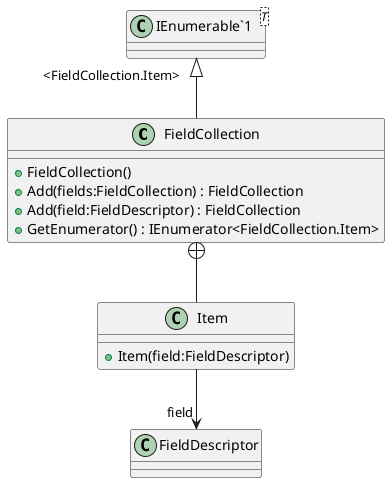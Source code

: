 @startuml
class FieldCollection {
    + FieldCollection()
    + Add(fields:FieldCollection) : FieldCollection
    + Add(field:FieldDescriptor) : FieldCollection
    + GetEnumerator() : IEnumerator<FieldCollection.Item>
}
class "IEnumerable`1"<T> {
}
class Item {
    + Item(field:FieldDescriptor)
}
"IEnumerable`1" "<FieldCollection.Item>" <|-- FieldCollection
FieldCollection +-- Item
Item --> "field" FieldDescriptor
@enduml

